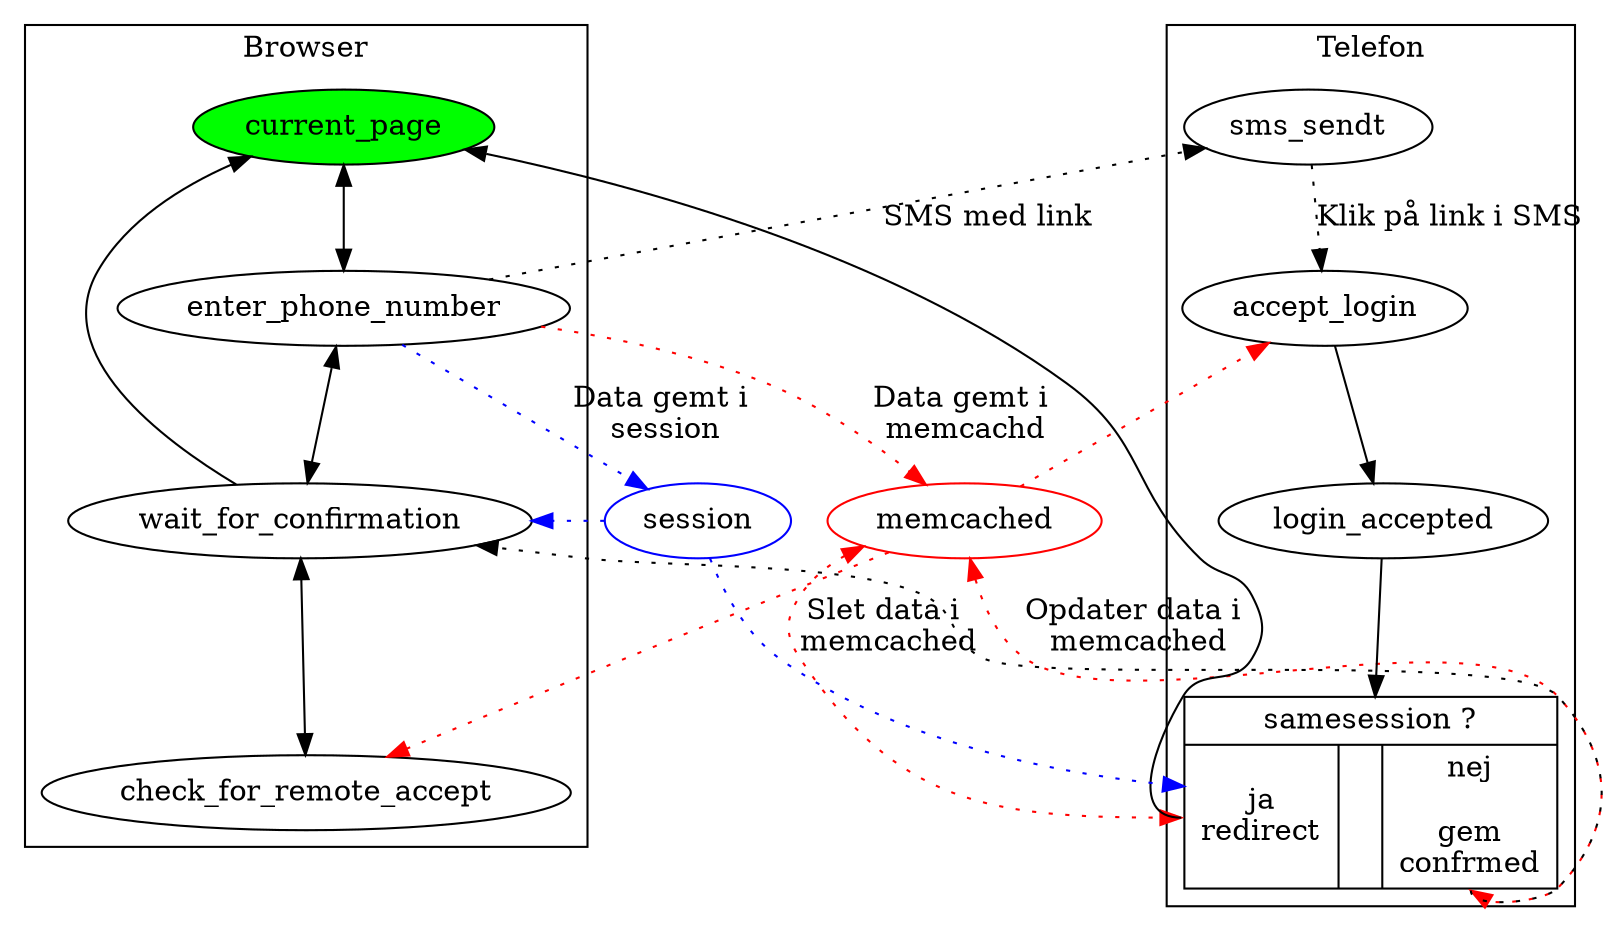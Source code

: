 digraph xxx {
  {
    edge [ color=red style=dotted ];
////////////////////////////////////////////////////////////////////////////////////////////
    enter_phone_number -> memcached [ label="Data gemt i \nmemcachd"]; /////
                          memcached [ color = red ];
                          memcached -> check_for_remote_accept;
                          memcached -> accept_login;
                          memcached -> same_session:ja [ label = "Slet data i \nmemcached" dir=both ];
                          memcached -> same_session:nej [ label = "Opdater data i \nmemcached" dir=both ];
////////////////////////////////////////////////////////////////////////////////////////////
  }
  {
    edge [ color=blue style=dotted ];
////////////////////////////////////////////////////////////////////////////////////////////
        enter_phone_number -> session [ label="Data gemt i \nsession"];    /////
                              session [ color = blue ];
                              session -> wait_for_confirmation;
                              session -> same_session;
////////////////////////////////////////////////////////////////////////////////////////////
  }
  subgraph cluster_browser {
    label = "Browser";

    current_page [ style=filled fillcolor=green ];
    current_page ->
          enter_phone_number ->
                wait_for_confirmation ->
                      check_for_remote_accept [ dir=both ];
    current_page -> wait_for_confirmation [ dir=back ];
  }
  subgraph cluster_telefon {
    label = "Telefon";
    same_session [ shape=record label="{samesession ?|{<ja> ja\nredirect| &nbsp; |<nej> nej\n\ngem\nconfrmed}}" ];
    sms_sendt ->
          accept_login [ style=dotted label="Klik på link i SMS" ];
          accept_login ->
                login_accepted->
                      same_session;
                      same_session:ja -> current_page;
                      same_session:nej -> wait_for_confirmation [ style=dotted ];
  }
  
  enter_phone_number -> sms_sendt [ style= dotted label="SMS med link"];
}

